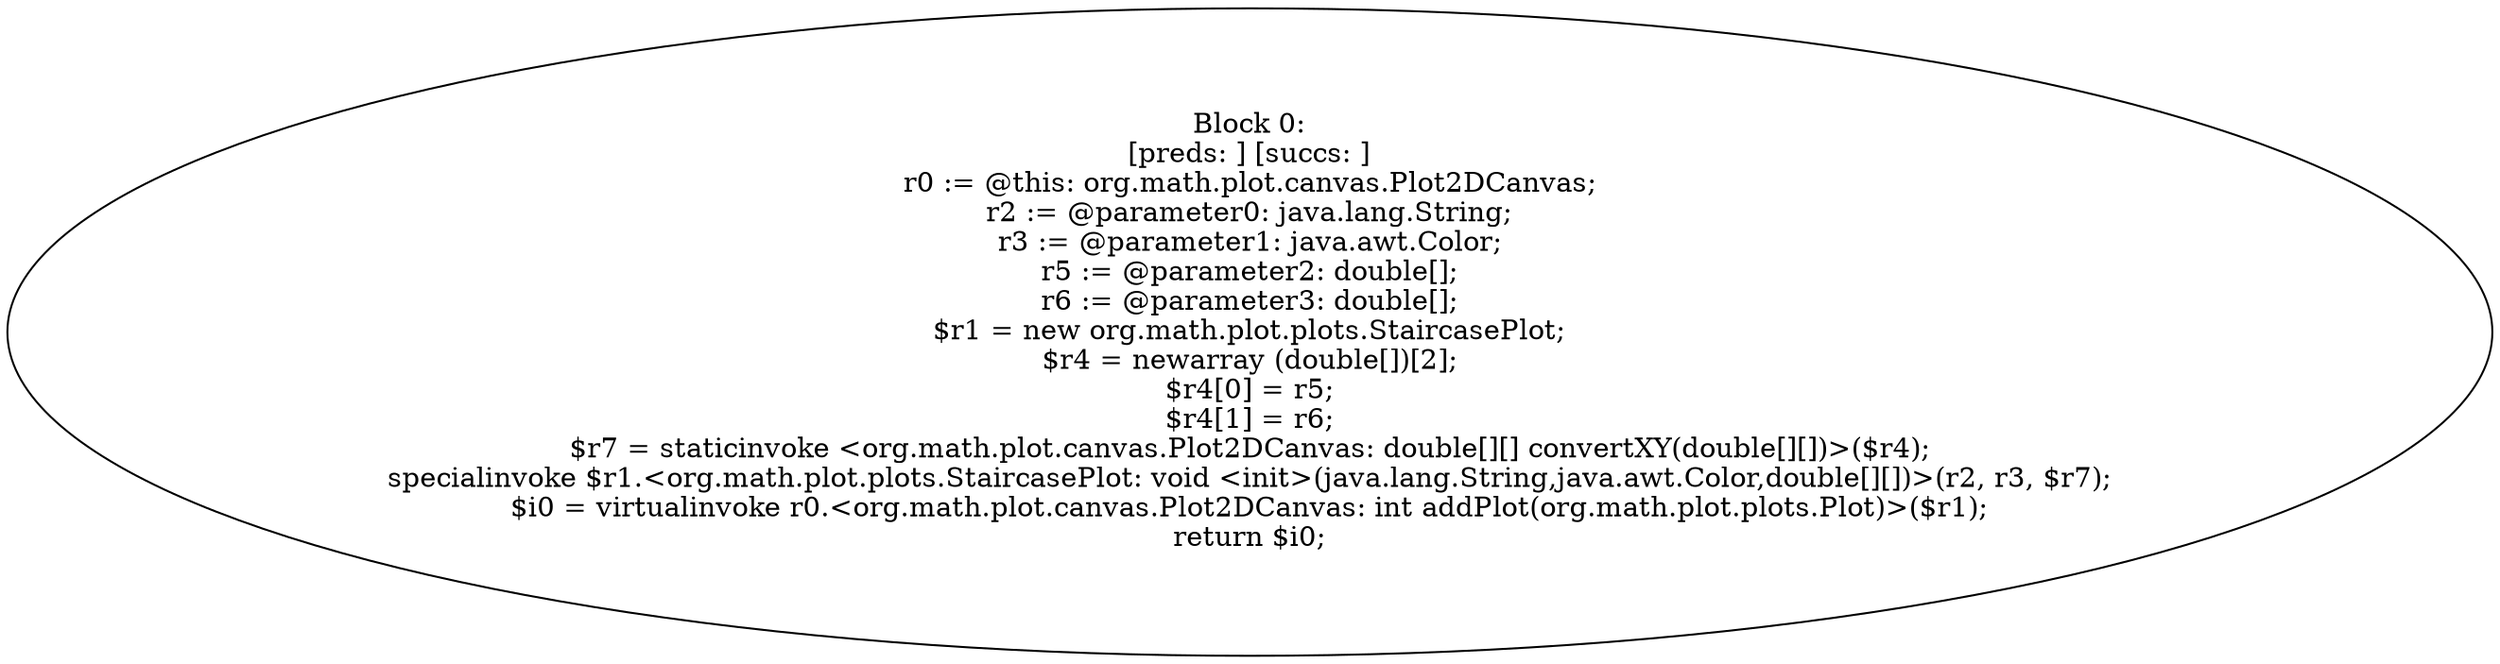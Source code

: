 digraph "unitGraph" {
    "Block 0:
[preds: ] [succs: ]
r0 := @this: org.math.plot.canvas.Plot2DCanvas;
r2 := @parameter0: java.lang.String;
r3 := @parameter1: java.awt.Color;
r5 := @parameter2: double[];
r6 := @parameter3: double[];
$r1 = new org.math.plot.plots.StaircasePlot;
$r4 = newarray (double[])[2];
$r4[0] = r5;
$r4[1] = r6;
$r7 = staticinvoke <org.math.plot.canvas.Plot2DCanvas: double[][] convertXY(double[][])>($r4);
specialinvoke $r1.<org.math.plot.plots.StaircasePlot: void <init>(java.lang.String,java.awt.Color,double[][])>(r2, r3, $r7);
$i0 = virtualinvoke r0.<org.math.plot.canvas.Plot2DCanvas: int addPlot(org.math.plot.plots.Plot)>($r1);
return $i0;
"
}
